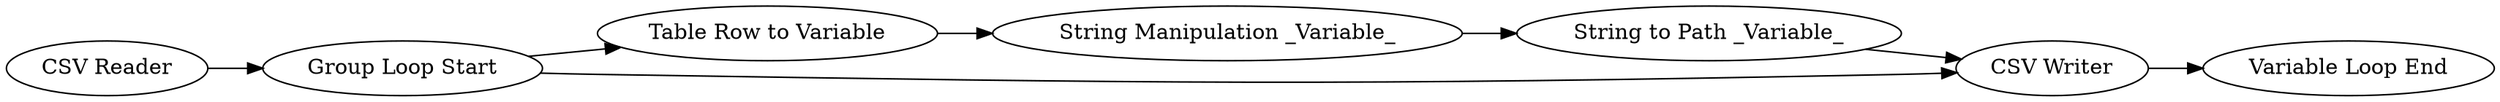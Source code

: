 digraph {
	2 [label="CSV Reader"]
	3 [label="Group Loop Start"]
	4 [label="Table Row to Variable"]
	5 [label="String Manipulation _Variable_"]
	6 [label="String to Path _Variable_"]
	7 [label="CSV Writer"]
	8 [label="Variable Loop End"]
	2 -> 3
	3 -> 4
	3 -> 7
	4 -> 5
	5 -> 6
	6 -> 7
	7 -> 8
	rankdir=LR
}
